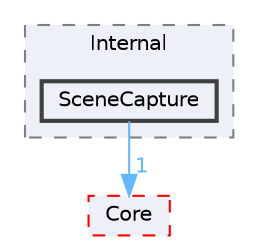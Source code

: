digraph "SceneCapture"
{
 // INTERACTIVE_SVG=YES
 // LATEX_PDF_SIZE
  bgcolor="transparent";
  edge [fontname=Helvetica,fontsize=10,labelfontname=Helvetica,labelfontsize=10];
  node [fontname=Helvetica,fontsize=10,shape=box,height=0.2,width=0.4];
  compound=true
  subgraph clusterdir_50ab7fab68969305c540afdea88e8a50 {
    graph [ bgcolor="#edf0f7", pencolor="grey50", label="Internal", fontname=Helvetica,fontsize=10 style="filled,dashed", URL="dir_50ab7fab68969305c540afdea88e8a50.html",tooltip=""]
  dir_a526011a46c91732c845b5f24dd831ee [label="SceneCapture", fillcolor="#edf0f7", color="grey25", style="filled,bold", URL="dir_a526011a46c91732c845b5f24dd831ee.html",tooltip=""];
  }
  dir_0e6cddcc9caa1238c7f3774224afaa45 [label="Core", fillcolor="#edf0f7", color="red", style="filled,dashed", URL="dir_0e6cddcc9caa1238c7f3774224afaa45.html",tooltip=""];
  dir_a526011a46c91732c845b5f24dd831ee->dir_0e6cddcc9caa1238c7f3774224afaa45 [headlabel="1", labeldistance=1.5 headhref="dir_000992_000266.html" href="dir_000992_000266.html" color="steelblue1" fontcolor="steelblue1"];
}

